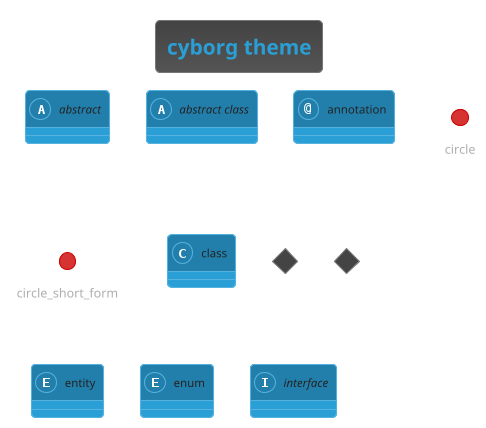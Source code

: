 ' Do not edit
' Theme Gallery
' autogenerated by script
'
@startuml
!theme cyborg
title cyborg theme
abstract        abstract
abstract class  "abstract class"
annotation      annotation
circle          circle
()              circle_short_form
class           class
diamond         diamond
<>              diamond_short_form
entity          entity
enum            enum
interface       interface
@enduml
